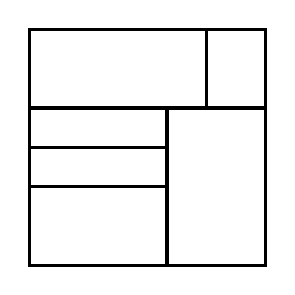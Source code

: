 \begin{tikzpicture}[very thick, scale=.5]
    \draw (0,4) rectangle (9/2,6);
    \draw (9/2,4) rectangle (6,6);
    \draw (0,3) rectangle (7/2,4);
    \draw (0,2) rectangle (7/2,3);
    \draw (0,0) rectangle (7/2,2);
    \draw (7/2,0) rectangle (6,4);
\end{tikzpicture}
